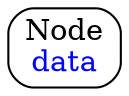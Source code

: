 digraph AST {
  node [shape=box style=rounded];
  node_0 [label=<Node<br/><font color="blue">data</font>>];
}
